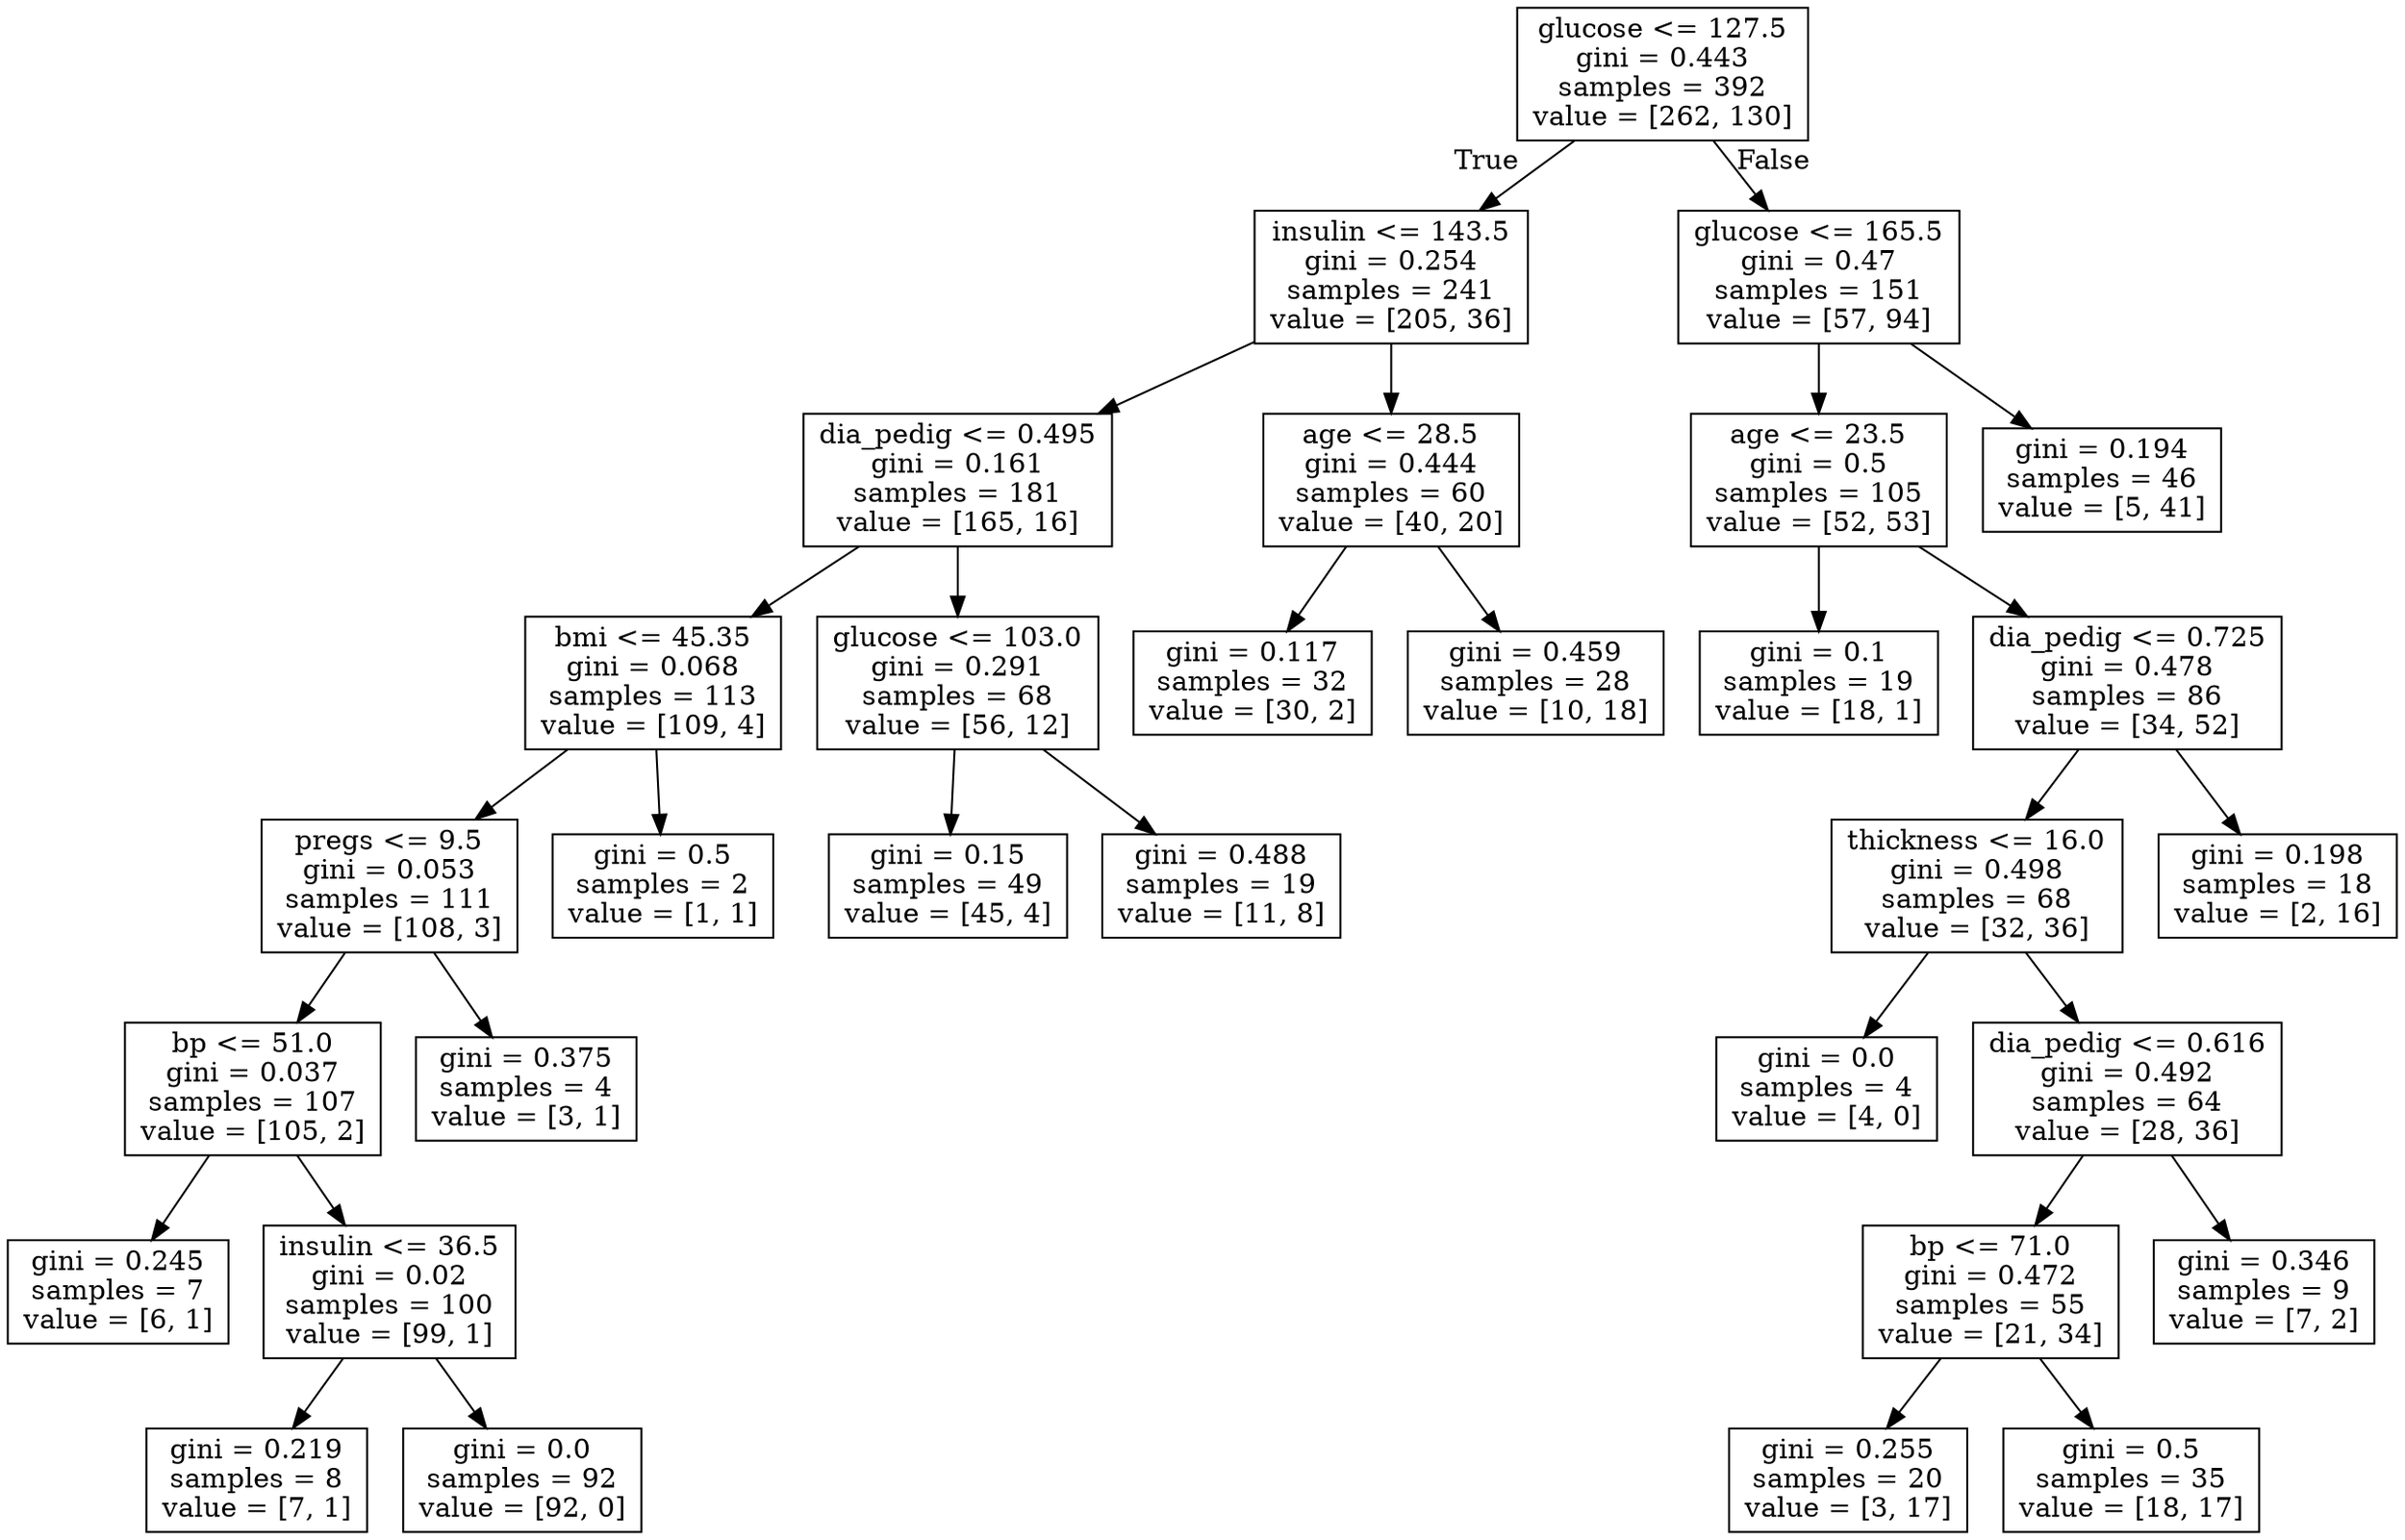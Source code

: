 digraph Tree {
node [shape=box] ;
0 [label="glucose <= 127.5\ngini = 0.443\nsamples = 392\nvalue = [262, 130]"] ;
1 [label="insulin <= 143.5\ngini = 0.254\nsamples = 241\nvalue = [205, 36]"] ;
0 -> 1 [labeldistance=2.5, labelangle=45, headlabel="True"] ;
2 [label="dia_pedig <= 0.495\ngini = 0.161\nsamples = 181\nvalue = [165, 16]"] ;
1 -> 2 ;
3 [label="bmi <= 45.35\ngini = 0.068\nsamples = 113\nvalue = [109, 4]"] ;
2 -> 3 ;
4 [label="pregs <= 9.5\ngini = 0.053\nsamples = 111\nvalue = [108, 3]"] ;
3 -> 4 ;
5 [label="bp <= 51.0\ngini = 0.037\nsamples = 107\nvalue = [105, 2]"] ;
4 -> 5 ;
6 [label="gini = 0.245\nsamples = 7\nvalue = [6, 1]"] ;
5 -> 6 ;
7 [label="insulin <= 36.5\ngini = 0.02\nsamples = 100\nvalue = [99, 1]"] ;
5 -> 7 ;
8 [label="gini = 0.219\nsamples = 8\nvalue = [7, 1]"] ;
7 -> 8 ;
9 [label="gini = 0.0\nsamples = 92\nvalue = [92, 0]"] ;
7 -> 9 ;
10 [label="gini = 0.375\nsamples = 4\nvalue = [3, 1]"] ;
4 -> 10 ;
11 [label="gini = 0.5\nsamples = 2\nvalue = [1, 1]"] ;
3 -> 11 ;
12 [label="glucose <= 103.0\ngini = 0.291\nsamples = 68\nvalue = [56, 12]"] ;
2 -> 12 ;
13 [label="gini = 0.15\nsamples = 49\nvalue = [45, 4]"] ;
12 -> 13 ;
14 [label="gini = 0.488\nsamples = 19\nvalue = [11, 8]"] ;
12 -> 14 ;
15 [label="age <= 28.5\ngini = 0.444\nsamples = 60\nvalue = [40, 20]"] ;
1 -> 15 ;
16 [label="gini = 0.117\nsamples = 32\nvalue = [30, 2]"] ;
15 -> 16 ;
17 [label="gini = 0.459\nsamples = 28\nvalue = [10, 18]"] ;
15 -> 17 ;
18 [label="glucose <= 165.5\ngini = 0.47\nsamples = 151\nvalue = [57, 94]"] ;
0 -> 18 [labeldistance=2.5, labelangle=-45, headlabel="False"] ;
19 [label="age <= 23.5\ngini = 0.5\nsamples = 105\nvalue = [52, 53]"] ;
18 -> 19 ;
20 [label="gini = 0.1\nsamples = 19\nvalue = [18, 1]"] ;
19 -> 20 ;
21 [label="dia_pedig <= 0.725\ngini = 0.478\nsamples = 86\nvalue = [34, 52]"] ;
19 -> 21 ;
22 [label="thickness <= 16.0\ngini = 0.498\nsamples = 68\nvalue = [32, 36]"] ;
21 -> 22 ;
23 [label="gini = 0.0\nsamples = 4\nvalue = [4, 0]"] ;
22 -> 23 ;
24 [label="dia_pedig <= 0.616\ngini = 0.492\nsamples = 64\nvalue = [28, 36]"] ;
22 -> 24 ;
25 [label="bp <= 71.0\ngini = 0.472\nsamples = 55\nvalue = [21, 34]"] ;
24 -> 25 ;
26 [label="gini = 0.255\nsamples = 20\nvalue = [3, 17]"] ;
25 -> 26 ;
27 [label="gini = 0.5\nsamples = 35\nvalue = [18, 17]"] ;
25 -> 27 ;
28 [label="gini = 0.346\nsamples = 9\nvalue = [7, 2]"] ;
24 -> 28 ;
29 [label="gini = 0.198\nsamples = 18\nvalue = [2, 16]"] ;
21 -> 29 ;
30 [label="gini = 0.194\nsamples = 46\nvalue = [5, 41]"] ;
18 -> 30 ;
}